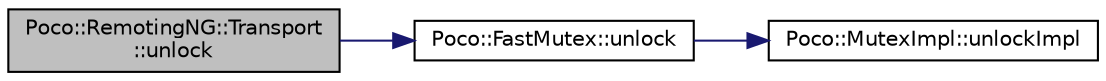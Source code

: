 digraph "Poco::RemotingNG::Transport::unlock"
{
 // LATEX_PDF_SIZE
  edge [fontname="Helvetica",fontsize="10",labelfontname="Helvetica",labelfontsize="10"];
  node [fontname="Helvetica",fontsize="10",shape=record];
  rankdir="LR";
  Node1 [label="Poco::RemotingNG::Transport\l::unlock",height=0.2,width=0.4,color="black", fillcolor="grey75", style="filled", fontcolor="black",tooltip="Locks the Transport's mutex."];
  Node1 -> Node2 [color="midnightblue",fontsize="10",style="solid",fontname="Helvetica"];
  Node2 [label="Poco::FastMutex::unlock",height=0.2,width=0.4,color="black", fillcolor="white", style="filled",URL="$classPoco_1_1FastMutex.html#a04d8f91aabca6ffa6df941c6f5b50f98",tooltip=" "];
  Node2 -> Node3 [color="midnightblue",fontsize="10",style="solid",fontname="Helvetica"];
  Node3 [label="Poco::MutexImpl::unlockImpl",height=0.2,width=0.4,color="black", fillcolor="white", style="filled",URL="$classPoco_1_1MutexImpl.html#ae6c2b2db1b69a8184debbb95bd32775e",tooltip=" "];
}
